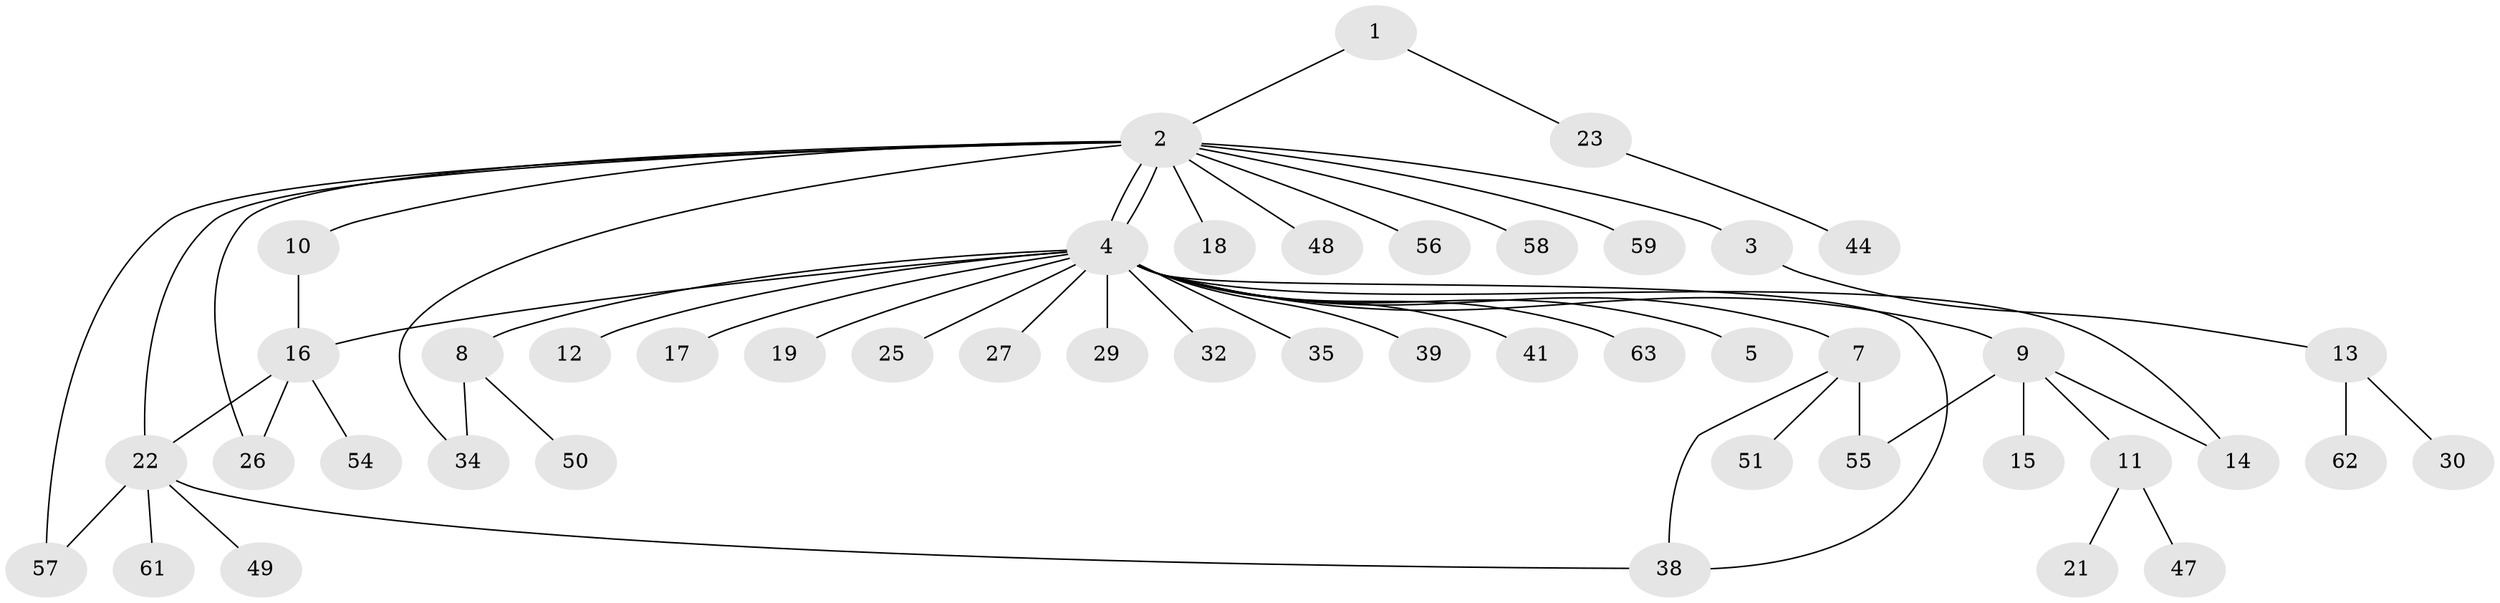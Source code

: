 // Generated by graph-tools (version 1.1) at 2025/51/02/27/25 19:51:58]
// undirected, 47 vertices, 56 edges
graph export_dot {
graph [start="1"]
  node [color=gray90,style=filled];
  1;
  2 [super="+31"];
  3 [super="+52"];
  4 [super="+6"];
  5 [super="+45"];
  7 [super="+37"];
  8 [super="+28"];
  9 [super="+20"];
  10;
  11 [super="+46"];
  12 [super="+60"];
  13 [super="+24"];
  14 [super="+64"];
  15;
  16 [super="+33"];
  17 [super="+40"];
  18;
  19;
  21;
  22 [super="+42"];
  23 [super="+36"];
  25 [super="+53"];
  26;
  27;
  29;
  30;
  32;
  34;
  35;
  38;
  39 [super="+43"];
  41;
  44;
  47;
  48;
  49;
  50;
  51;
  54;
  55;
  56;
  57;
  58;
  59;
  61;
  62;
  63;
  1 -- 2;
  1 -- 23;
  2 -- 3;
  2 -- 4;
  2 -- 4;
  2 -- 10;
  2 -- 18;
  2 -- 26;
  2 -- 34;
  2 -- 48;
  2 -- 56;
  2 -- 57;
  2 -- 58;
  2 -- 59;
  2 -- 22;
  3 -- 13;
  4 -- 5;
  4 -- 7;
  4 -- 14;
  4 -- 25;
  4 -- 27;
  4 -- 32;
  4 -- 35 [weight=2];
  4 -- 38;
  4 -- 39;
  4 -- 8;
  4 -- 9;
  4 -- 41;
  4 -- 12;
  4 -- 17;
  4 -- 19;
  4 -- 29;
  4 -- 63;
  4 -- 16;
  7 -- 55;
  7 -- 51;
  7 -- 38;
  8 -- 34;
  8 -- 50;
  9 -- 11;
  9 -- 14;
  9 -- 15;
  9 -- 55;
  10 -- 16;
  11 -- 21;
  11 -- 47;
  13 -- 62;
  13 -- 30;
  16 -- 22;
  16 -- 26;
  16 -- 54;
  22 -- 38;
  22 -- 49;
  22 -- 57;
  22 -- 61;
  23 -- 44;
}
